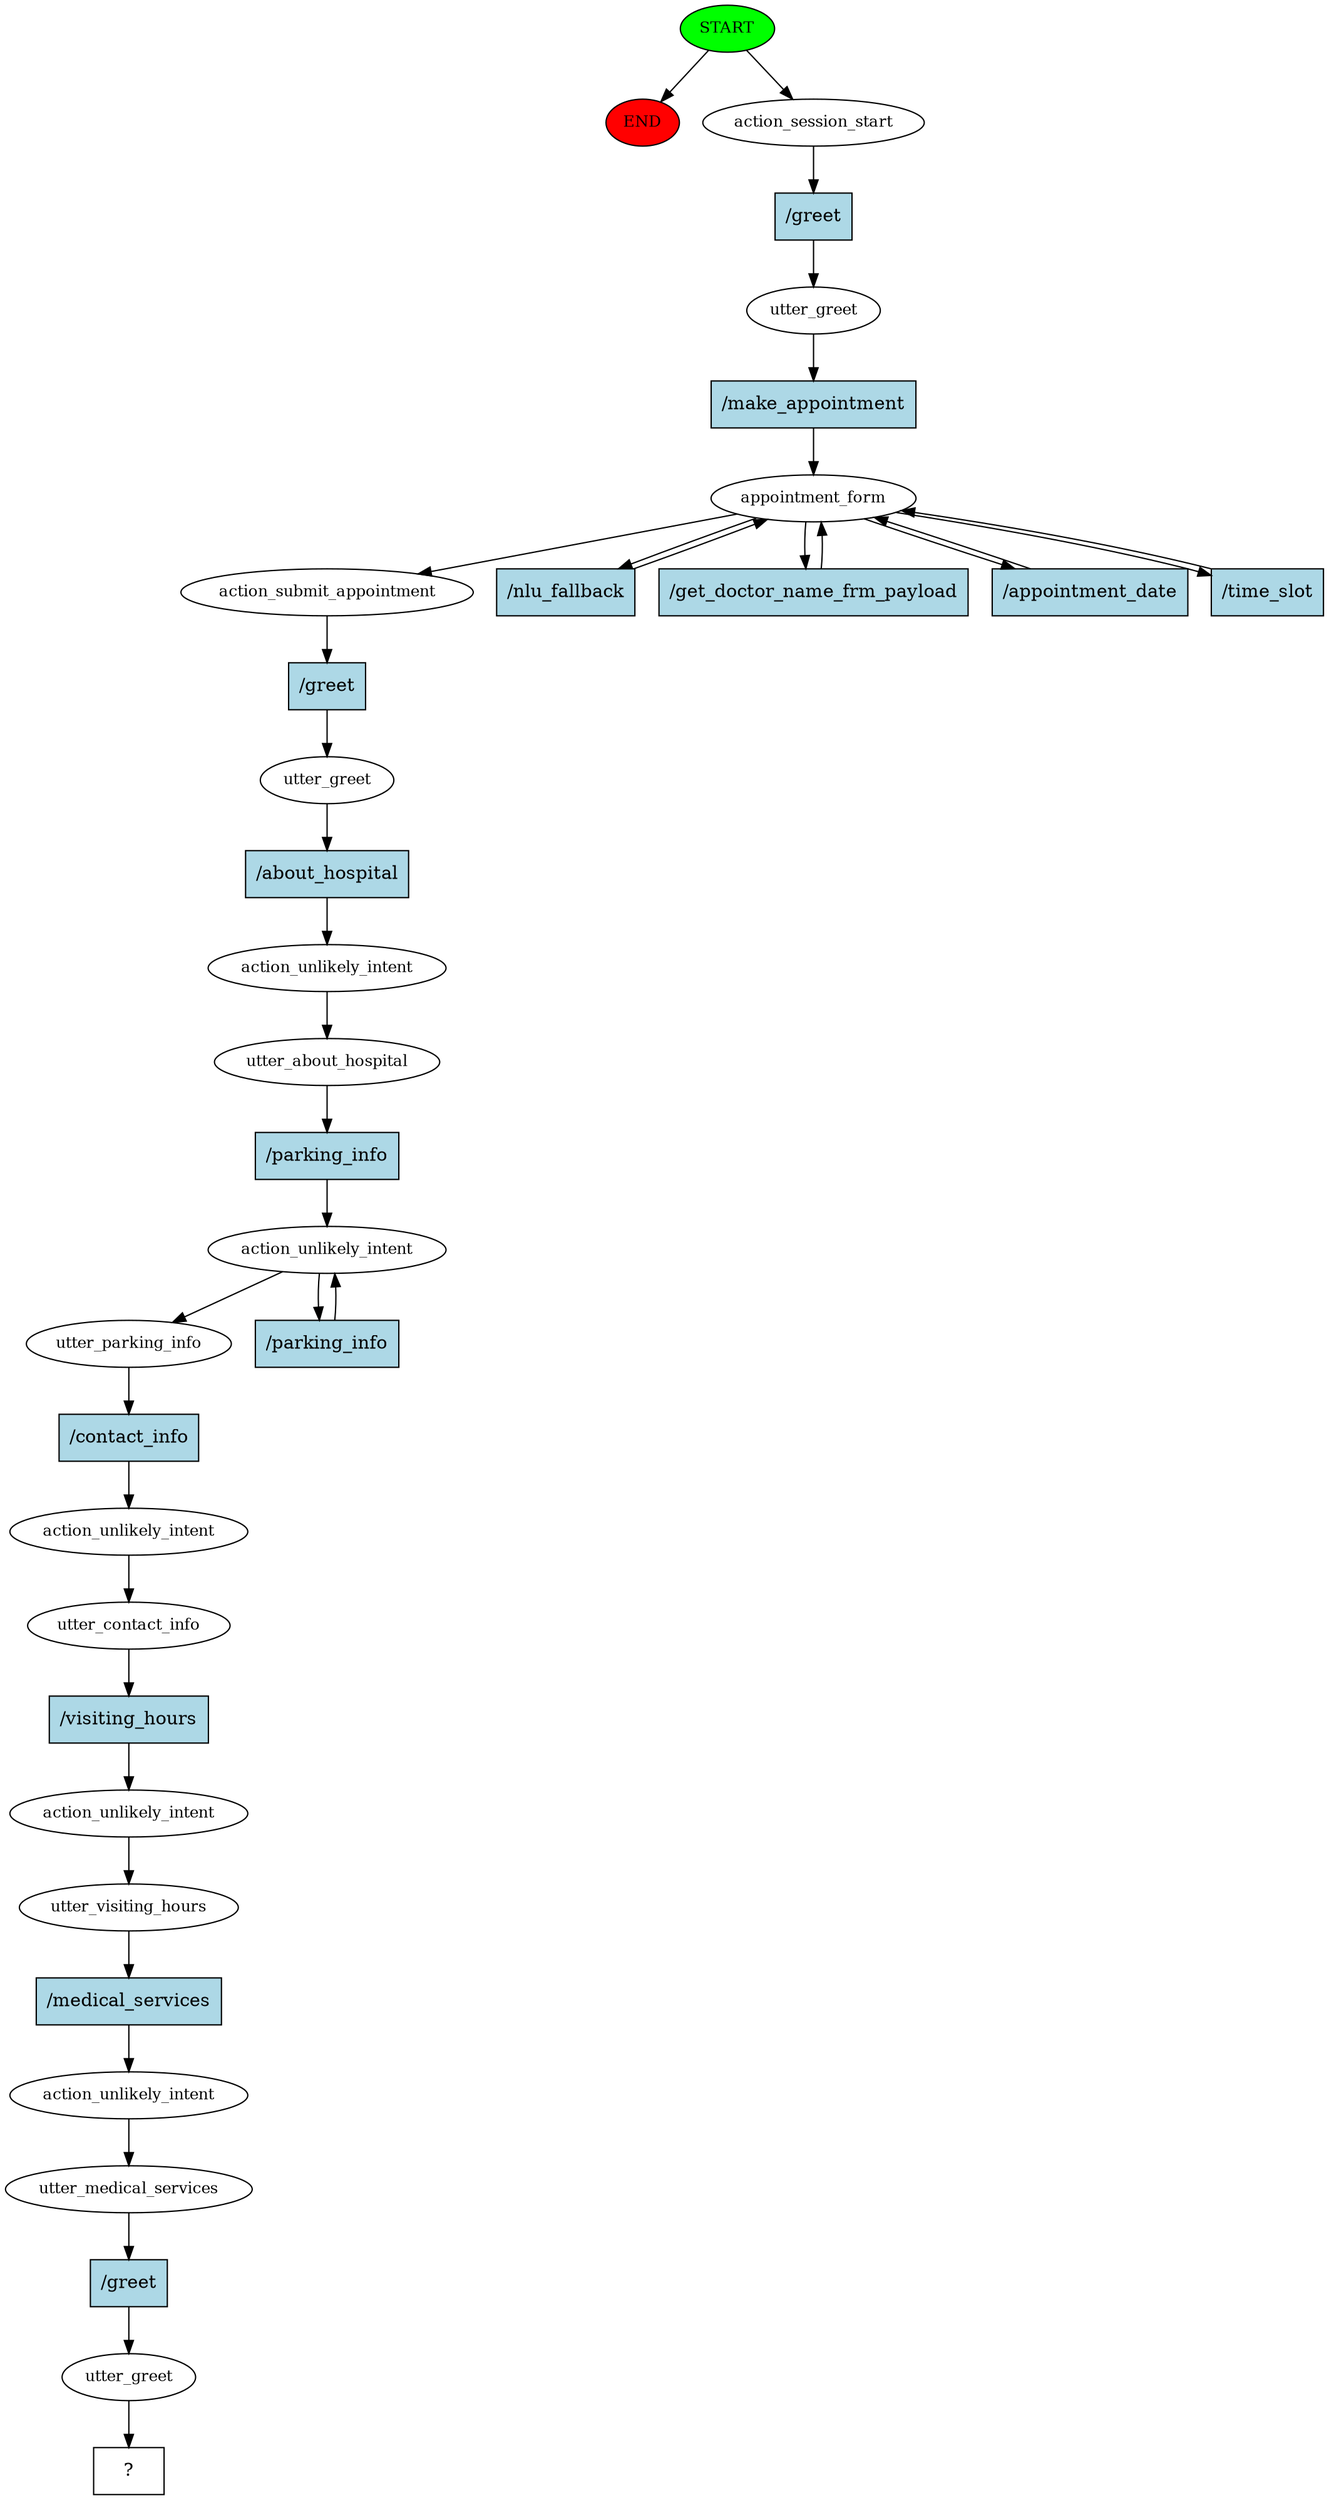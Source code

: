 digraph  {
0 [class="start active", fillcolor=green, fontsize=12, label=START, style=filled];
"-1" [class=end, fillcolor=red, fontsize=12, label=END, style=filled];
1 [class=active, fontsize=12, label=action_session_start];
2 [class=active, fontsize=12, label=utter_greet];
3 [class=active, fontsize=12, label=appointment_form];
10 [class=active, fontsize=12, label=action_submit_appointment];
11 [class=active, fontsize=12, label=utter_greet];
12 [class=active, fontsize=12, label=action_unlikely_intent];
13 [class=active, fontsize=12, label=utter_about_hospital];
14 [class=active, fontsize=12, label=action_unlikely_intent];
16 [class=active, fontsize=12, label=utter_parking_info];
17 [class=active, fontsize=12, label=action_unlikely_intent];
18 [class=active, fontsize=12, label=utter_contact_info];
19 [class=active, fontsize=12, label=action_unlikely_intent];
20 [class=active, fontsize=12, label=utter_visiting_hours];
21 [class=active, fontsize=12, label=action_unlikely_intent];
22 [class=active, fontsize=12, label=utter_medical_services];
23 [class=active, fontsize=12, label=utter_greet];
24 [class="intent dashed active", label="  ?  ", shape=rect];
25 [class="intent active", fillcolor=lightblue, label="/greet", shape=rect, style=filled];
26 [class="intent active", fillcolor=lightblue, label="/make_appointment", shape=rect, style=filled];
27 [class="intent active", fillcolor=lightblue, label="/nlu_fallback", shape=rect, style=filled];
28 [class="intent active", fillcolor=lightblue, label="/get_doctor_name_frm_payload", shape=rect, style=filled];
29 [class="intent active", fillcolor=lightblue, label="/appointment_date", shape=rect, style=filled];
30 [class="intent active", fillcolor=lightblue, label="/time_slot", shape=rect, style=filled];
31 [class="intent active", fillcolor=lightblue, label="/greet", shape=rect, style=filled];
32 [class="intent active", fillcolor=lightblue, label="/about_hospital", shape=rect, style=filled];
33 [class="intent active", fillcolor=lightblue, label="/parking_info", shape=rect, style=filled];
34 [class="intent active", fillcolor=lightblue, label="/parking_info", shape=rect, style=filled];
35 [class="intent active", fillcolor=lightblue, label="/contact_info", shape=rect, style=filled];
36 [class="intent active", fillcolor=lightblue, label="/visiting_hours", shape=rect, style=filled];
37 [class="intent active", fillcolor=lightblue, label="/medical_services", shape=rect, style=filled];
38 [class="intent active", fillcolor=lightblue, label="/greet", shape=rect, style=filled];
0 -> "-1"  [class="", key=NONE, label=""];
0 -> 1  [class=active, key=NONE, label=""];
1 -> 25  [class=active, key=0];
2 -> 26  [class=active, key=0];
3 -> 10  [class=active, key=NONE, label=""];
3 -> 27  [class=active, key=0];
3 -> 28  [class=active, key=0];
3 -> 29  [class=active, key=0];
3 -> 30  [class=active, key=0];
10 -> 31  [class=active, key=0];
11 -> 32  [class=active, key=0];
12 -> 13  [class=active, key=NONE, label=""];
13 -> 33  [class=active, key=0];
14 -> 16  [class=active, key=NONE, label=""];
14 -> 34  [class=active, key=0];
16 -> 35  [class=active, key=0];
17 -> 18  [class=active, key=NONE, label=""];
18 -> 36  [class=active, key=0];
19 -> 20  [class=active, key=NONE, label=""];
20 -> 37  [class=active, key=0];
21 -> 22  [class=active, key=NONE, label=""];
22 -> 38  [class=active, key=0];
23 -> 24  [class=active, key=NONE, label=""];
25 -> 2  [class=active, key=0];
26 -> 3  [class=active, key=0];
27 -> 3  [class=active, key=0];
28 -> 3  [class=active, key=0];
29 -> 3  [class=active, key=0];
30 -> 3  [class=active, key=0];
31 -> 11  [class=active, key=0];
32 -> 12  [class=active, key=0];
33 -> 14  [class=active, key=0];
34 -> 14  [class=active, key=0];
35 -> 17  [class=active, key=0];
36 -> 19  [class=active, key=0];
37 -> 21  [class=active, key=0];
38 -> 23  [class=active, key=0];
}
